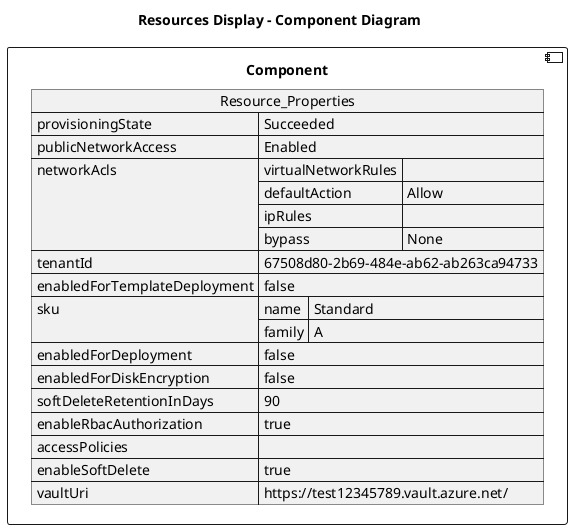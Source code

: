@startuml

title Resources Display - Component Diagram

component Component {

json  Resource_Properties {
  "provisioningState": "Succeeded",
  "publicNetworkAccess": "Enabled",
  "networkAcls": {
    "virtualNetworkRules": [],
    "defaultAction": "Allow",
    "ipRules": [],
    "bypass": "None"
  },
  "tenantId": "67508d80-2b69-484e-ab62-ab263ca94733",
  "enabledForTemplateDeployment": false,
  "sku": {
    "name": "Standard",
    "family": "A"
  },
  "enabledForDeployment": false,
  "enabledForDiskEncryption": false,
  "softDeleteRetentionInDays": 90,
  "enableRbacAuthorization": true,
  "accessPolicies": [],
  "enableSoftDelete": true,
  "vaultUri": "https://test12345789.vault.azure.net/"
}
}
@enduml
